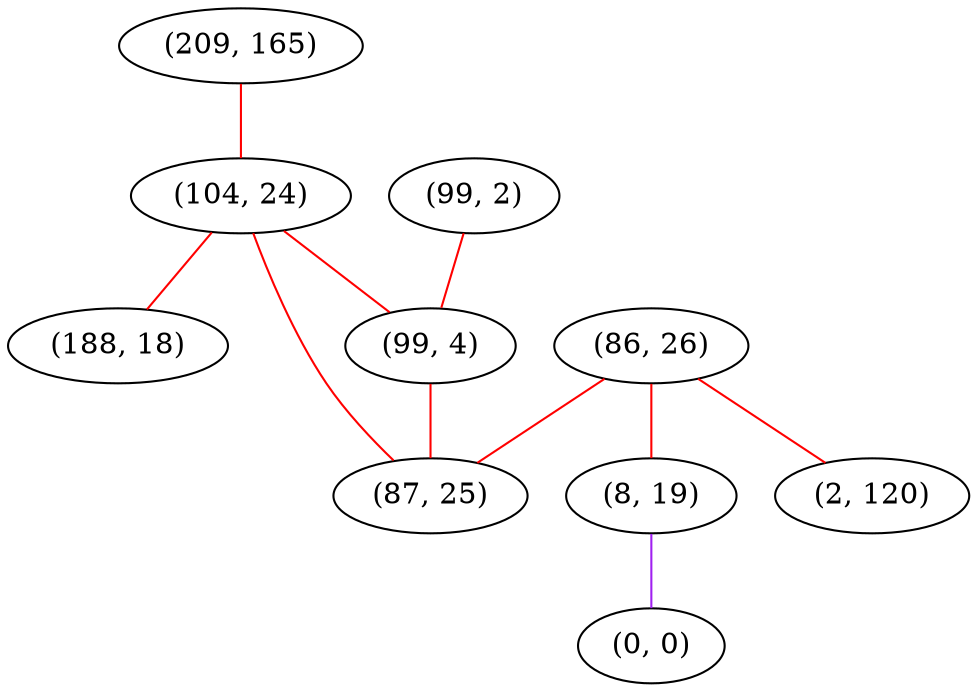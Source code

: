 graph "" {
"(209, 165)";
"(99, 2)";
"(104, 24)";
"(188, 18)";
"(86, 26)";
"(8, 19)";
"(0, 0)";
"(2, 120)";
"(99, 4)";
"(87, 25)";
"(209, 165)" -- "(104, 24)"  [color=red, key=0, weight=1];
"(99, 2)" -- "(99, 4)"  [color=red, key=0, weight=1];
"(104, 24)" -- "(188, 18)"  [color=red, key=0, weight=1];
"(104, 24)" -- "(99, 4)"  [color=red, key=0, weight=1];
"(104, 24)" -- "(87, 25)"  [color=red, key=0, weight=1];
"(86, 26)" -- "(2, 120)"  [color=red, key=0, weight=1];
"(86, 26)" -- "(8, 19)"  [color=red, key=0, weight=1];
"(86, 26)" -- "(87, 25)"  [color=red, key=0, weight=1];
"(8, 19)" -- "(0, 0)"  [color=purple, key=0, weight=4];
"(99, 4)" -- "(87, 25)"  [color=red, key=0, weight=1];
}
